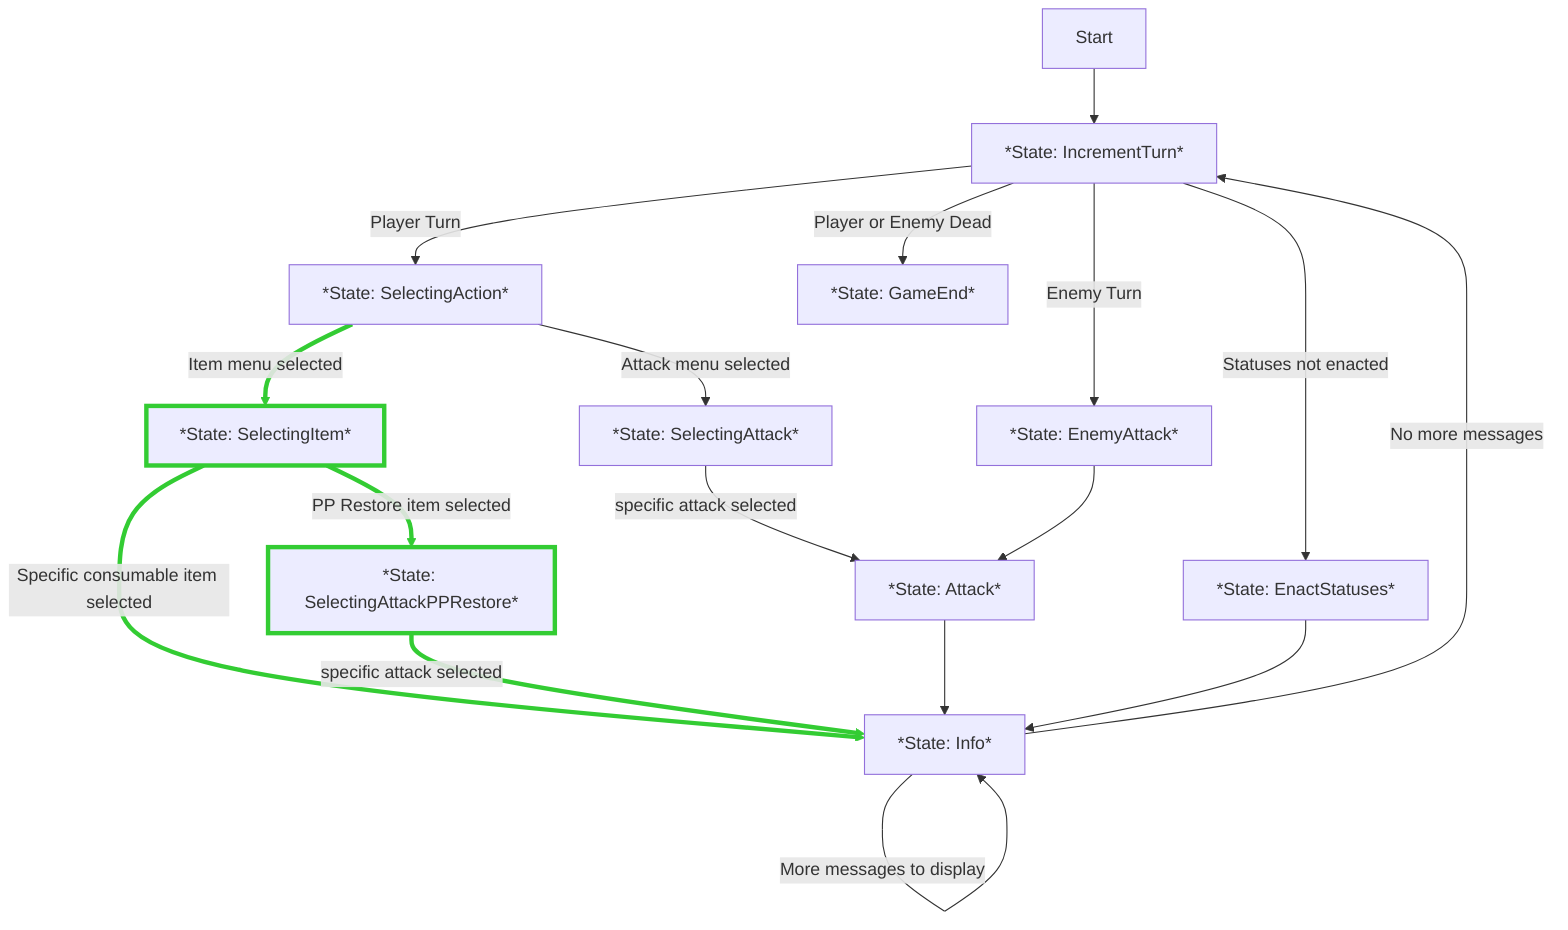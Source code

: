 flowchart TD
  Start
  IncrementTurn[*State: IncrementTurn*]
  SelectingAction[*State: SelectingAction*]
  SelectingAttack[*State: SelectingAttack*]
  Attack[*State: Attack*]
  Info[*State: Info*]
  EnemyAttack[*State: EnemyAttack*]
  GameEnd[*State: GameEnd*]
  EnactStatuses[*State: EnactStatuses*]
  SelectingItem[*State: SelectingItem*]
  style SelectingItem stroke:#33cc33,stroke-width:4
  SelectingAttackPPRestore[*State: SelectingAttackPPRestore*]
  style SelectingAttackPPRestore stroke:#33cc33,stroke-width:4

  Start --> IncrementTurn

  IncrementTurn --> |Player Turn| SelectingAction
  SelectingAction --> |Attack menu selected| SelectingAttack
  SelectingAttack --> |specific attack selected| Attack

  SelectingAction --> |Item menu selected|SelectingItem
  linkStyle 4 stroke:#33cc33,stroke-width:4px
  SelectingItem --> |Specific consumable item selected|Info
  linkStyle 5 stroke:#33cc33,stroke-width:4px
  SelectingItem --> |PP Restore item selected|SelectingAttackPPRestore
  linkStyle 6 stroke:#33cc33,stroke-width:4px

  SelectingAttackPPRestore --> |specific attack selected|Info
  linkStyle 7 stroke:#33cc33,stroke-width:4px

  IncrementTurn --> |Enemy Turn| EnemyAttack
  EnemyAttack --> Attack

  Attack --> Info

  IncrementTurn --> |Player or Enemy Dead| GameEnd

  IncrementTurn --> |Statuses not enacted| EnactStatuses

  Info --> |No more messages| IncrementTurn
  Info --> |More messages to display| Info

  EnactStatuses --> Info